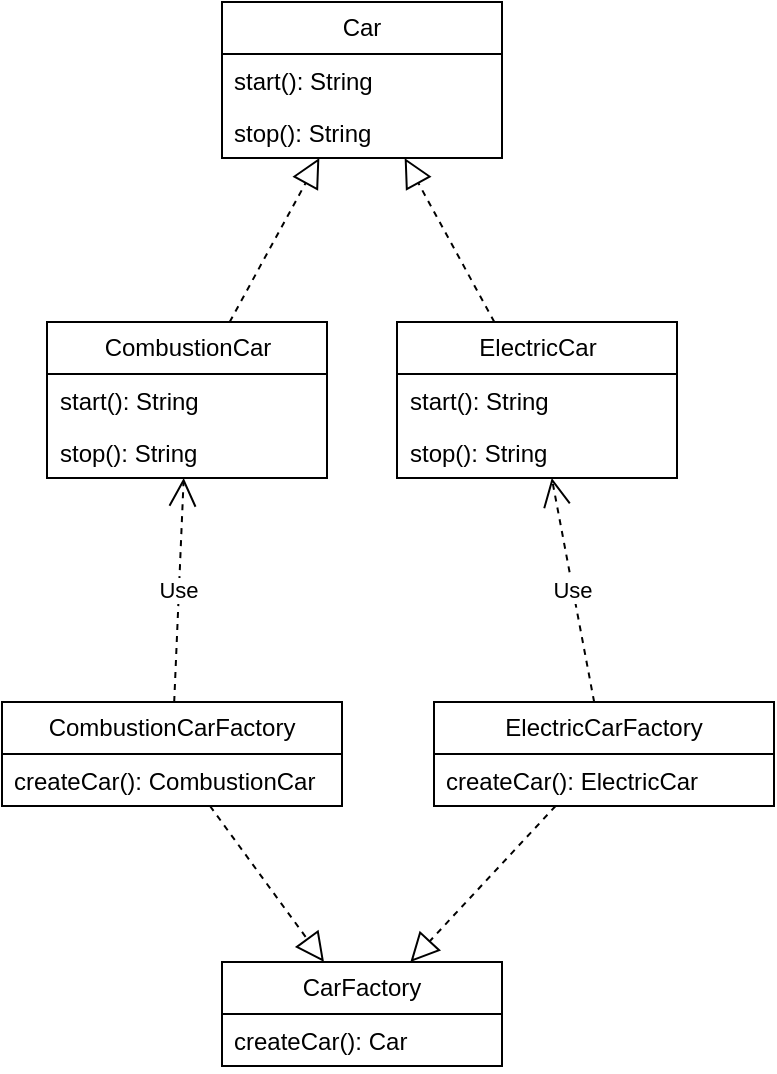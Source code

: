 <mxfile version="22.0.3" type="device">
  <diagram id="C5RBs43oDa-KdzZeNtuy" name="Page-1">
    <mxGraphModel dx="1432" dy="1820" grid="1" gridSize="10" guides="1" tooltips="1" connect="1" arrows="1" fold="1" page="1" pageScale="1" pageWidth="827" pageHeight="1169" math="0" shadow="0">
      <root>
        <mxCell id="WIyWlLk6GJQsqaUBKTNV-0" />
        <mxCell id="WIyWlLk6GJQsqaUBKTNV-1" parent="WIyWlLk6GJQsqaUBKTNV-0" />
        <mxCell id="11OZjqFT8bV48QJ1QOC0-0" value="Car" style="swimlane;fontStyle=0;childLayout=stackLayout;horizontal=1;startSize=26;fillColor=none;horizontalStack=0;resizeParent=1;resizeParentMax=0;resizeLast=0;collapsible=1;marginBottom=0;whiteSpace=wrap;html=1;" vertex="1" parent="WIyWlLk6GJQsqaUBKTNV-1">
          <mxGeometry x="360" y="360" width="140" height="78" as="geometry" />
        </mxCell>
        <mxCell id="11OZjqFT8bV48QJ1QOC0-1" value="start(): String" style="text;strokeColor=none;fillColor=none;align=left;verticalAlign=top;spacingLeft=4;spacingRight=4;overflow=hidden;rotatable=0;points=[[0,0.5],[1,0.5]];portConstraint=eastwest;whiteSpace=wrap;html=1;" vertex="1" parent="11OZjqFT8bV48QJ1QOC0-0">
          <mxGeometry y="26" width="140" height="26" as="geometry" />
        </mxCell>
        <mxCell id="11OZjqFT8bV48QJ1QOC0-2" value="stop(): String" style="text;strokeColor=none;fillColor=none;align=left;verticalAlign=top;spacingLeft=4;spacingRight=4;overflow=hidden;rotatable=0;points=[[0,0.5],[1,0.5]];portConstraint=eastwest;whiteSpace=wrap;html=1;" vertex="1" parent="11OZjqFT8bV48QJ1QOC0-0">
          <mxGeometry y="52" width="140" height="26" as="geometry" />
        </mxCell>
        <mxCell id="11OZjqFT8bV48QJ1QOC0-4" value="CarFactory" style="swimlane;fontStyle=0;childLayout=stackLayout;horizontal=1;startSize=26;fillColor=none;horizontalStack=0;resizeParent=1;resizeParentMax=0;resizeLast=0;collapsible=1;marginBottom=0;whiteSpace=wrap;html=1;" vertex="1" parent="WIyWlLk6GJQsqaUBKTNV-1">
          <mxGeometry x="360" y="840" width="140" height="52" as="geometry" />
        </mxCell>
        <mxCell id="11OZjqFT8bV48QJ1QOC0-6" value="createCar(): Car" style="text;strokeColor=none;fillColor=none;align=left;verticalAlign=top;spacingLeft=4;spacingRight=4;overflow=hidden;rotatable=0;points=[[0,0.5],[1,0.5]];portConstraint=eastwest;whiteSpace=wrap;html=1;" vertex="1" parent="11OZjqFT8bV48QJ1QOC0-4">
          <mxGeometry y="26" width="140" height="26" as="geometry" />
        </mxCell>
        <mxCell id="11OZjqFT8bV48QJ1QOC0-8" value="CombustionCar" style="swimlane;fontStyle=0;childLayout=stackLayout;horizontal=1;startSize=26;fillColor=none;horizontalStack=0;resizeParent=1;resizeParentMax=0;resizeLast=0;collapsible=1;marginBottom=0;whiteSpace=wrap;html=1;" vertex="1" parent="WIyWlLk6GJQsqaUBKTNV-1">
          <mxGeometry x="272.5" y="520" width="140" height="78" as="geometry" />
        </mxCell>
        <mxCell id="11OZjqFT8bV48QJ1QOC0-13" value="start(): String" style="text;strokeColor=none;fillColor=none;align=left;verticalAlign=top;spacingLeft=4;spacingRight=4;overflow=hidden;rotatable=0;points=[[0,0.5],[1,0.5]];portConstraint=eastwest;whiteSpace=wrap;html=1;" vertex="1" parent="11OZjqFT8bV48QJ1QOC0-8">
          <mxGeometry y="26" width="140" height="26" as="geometry" />
        </mxCell>
        <mxCell id="11OZjqFT8bV48QJ1QOC0-14" value="stop(): String" style="text;strokeColor=none;fillColor=none;align=left;verticalAlign=top;spacingLeft=4;spacingRight=4;overflow=hidden;rotatable=0;points=[[0,0.5],[1,0.5]];portConstraint=eastwest;whiteSpace=wrap;html=1;" vertex="1" parent="11OZjqFT8bV48QJ1QOC0-8">
          <mxGeometry y="52" width="140" height="26" as="geometry" />
        </mxCell>
        <mxCell id="11OZjqFT8bV48QJ1QOC0-15" value="ElectricCar" style="swimlane;fontStyle=0;childLayout=stackLayout;horizontal=1;startSize=26;fillColor=none;horizontalStack=0;resizeParent=1;resizeParentMax=0;resizeLast=0;collapsible=1;marginBottom=0;whiteSpace=wrap;html=1;" vertex="1" parent="WIyWlLk6GJQsqaUBKTNV-1">
          <mxGeometry x="447.5" y="520" width="140" height="78" as="geometry" />
        </mxCell>
        <mxCell id="11OZjqFT8bV48QJ1QOC0-16" value="start(): String" style="text;strokeColor=none;fillColor=none;align=left;verticalAlign=top;spacingLeft=4;spacingRight=4;overflow=hidden;rotatable=0;points=[[0,0.5],[1,0.5]];portConstraint=eastwest;whiteSpace=wrap;html=1;" vertex="1" parent="11OZjqFT8bV48QJ1QOC0-15">
          <mxGeometry y="26" width="140" height="26" as="geometry" />
        </mxCell>
        <mxCell id="11OZjqFT8bV48QJ1QOC0-17" value="stop(): String" style="text;strokeColor=none;fillColor=none;align=left;verticalAlign=top;spacingLeft=4;spacingRight=4;overflow=hidden;rotatable=0;points=[[0,0.5],[1,0.5]];portConstraint=eastwest;whiteSpace=wrap;html=1;" vertex="1" parent="11OZjqFT8bV48QJ1QOC0-15">
          <mxGeometry y="52" width="140" height="26" as="geometry" />
        </mxCell>
        <mxCell id="11OZjqFT8bV48QJ1QOC0-18" value="CombustionCarFactory" style="swimlane;fontStyle=0;childLayout=stackLayout;horizontal=1;startSize=26;fillColor=none;horizontalStack=0;resizeParent=1;resizeParentMax=0;resizeLast=0;collapsible=1;marginBottom=0;whiteSpace=wrap;html=1;" vertex="1" parent="WIyWlLk6GJQsqaUBKTNV-1">
          <mxGeometry x="250" y="710" width="170" height="52" as="geometry" />
        </mxCell>
        <mxCell id="11OZjqFT8bV48QJ1QOC0-22" value="createCar(): CombustionCar" style="text;strokeColor=none;fillColor=none;align=left;verticalAlign=top;spacingLeft=4;spacingRight=4;overflow=hidden;rotatable=0;points=[[0,0.5],[1,0.5]];portConstraint=eastwest;whiteSpace=wrap;html=1;" vertex="1" parent="11OZjqFT8bV48QJ1QOC0-18">
          <mxGeometry y="26" width="170" height="26" as="geometry" />
        </mxCell>
        <mxCell id="11OZjqFT8bV48QJ1QOC0-23" value="ElectricCarFactory" style="swimlane;fontStyle=0;childLayout=stackLayout;horizontal=1;startSize=26;fillColor=none;horizontalStack=0;resizeParent=1;resizeParentMax=0;resizeLast=0;collapsible=1;marginBottom=0;whiteSpace=wrap;html=1;" vertex="1" parent="WIyWlLk6GJQsqaUBKTNV-1">
          <mxGeometry x="466" y="710" width="170" height="52" as="geometry" />
        </mxCell>
        <mxCell id="11OZjqFT8bV48QJ1QOC0-24" value="createCar(): ElectricCar" style="text;strokeColor=none;fillColor=none;align=left;verticalAlign=top;spacingLeft=4;spacingRight=4;overflow=hidden;rotatable=0;points=[[0,0.5],[1,0.5]];portConstraint=eastwest;whiteSpace=wrap;html=1;" vertex="1" parent="11OZjqFT8bV48QJ1QOC0-23">
          <mxGeometry y="26" width="170" height="26" as="geometry" />
        </mxCell>
        <mxCell id="11OZjqFT8bV48QJ1QOC0-25" value="" style="endArrow=block;dashed=1;endFill=0;endSize=12;html=1;rounded=0;" edge="1" parent="WIyWlLk6GJQsqaUBKTNV-1" source="11OZjqFT8bV48QJ1QOC0-18" target="11OZjqFT8bV48QJ1QOC0-4">
          <mxGeometry width="160" relative="1" as="geometry">
            <mxPoint x="346" y="740" as="sourcePoint" />
            <mxPoint x="506" y="740" as="targetPoint" />
          </mxGeometry>
        </mxCell>
        <mxCell id="11OZjqFT8bV48QJ1QOC0-26" value="" style="endArrow=block;dashed=1;endFill=0;endSize=12;html=1;rounded=0;" edge="1" parent="WIyWlLk6GJQsqaUBKTNV-1" source="11OZjqFT8bV48QJ1QOC0-23" target="11OZjqFT8bV48QJ1QOC0-4">
          <mxGeometry width="160" relative="1" as="geometry">
            <mxPoint x="364" y="772" as="sourcePoint" />
            <mxPoint x="421" y="850" as="targetPoint" />
          </mxGeometry>
        </mxCell>
        <mxCell id="11OZjqFT8bV48QJ1QOC0-27" value="" style="endArrow=block;dashed=1;endFill=0;endSize=12;html=1;rounded=0;" edge="1" parent="WIyWlLk6GJQsqaUBKTNV-1" source="11OZjqFT8bV48QJ1QOC0-15" target="11OZjqFT8bV48QJ1QOC0-0">
          <mxGeometry width="160" relative="1" as="geometry">
            <mxPoint x="531.5" y="468" as="sourcePoint" />
            <mxPoint x="458.5" y="546" as="targetPoint" />
          </mxGeometry>
        </mxCell>
        <mxCell id="11OZjqFT8bV48QJ1QOC0-28" value="" style="endArrow=block;dashed=1;endFill=0;endSize=12;html=1;rounded=0;" edge="1" parent="WIyWlLk6GJQsqaUBKTNV-1" source="11OZjqFT8bV48QJ1QOC0-8" target="11OZjqFT8bV48QJ1QOC0-0">
          <mxGeometry width="160" relative="1" as="geometry">
            <mxPoint x="505.5" y="530" as="sourcePoint" />
            <mxPoint x="454.5" y="436" as="targetPoint" />
          </mxGeometry>
        </mxCell>
        <mxCell id="11OZjqFT8bV48QJ1QOC0-29" value="Use" style="endArrow=open;endSize=12;dashed=1;html=1;rounded=0;" edge="1" parent="WIyWlLk6GJQsqaUBKTNV-1" source="11OZjqFT8bV48QJ1QOC0-18" target="11OZjqFT8bV48QJ1QOC0-8">
          <mxGeometry width="160" relative="1" as="geometry">
            <mxPoint x="330" y="620" as="sourcePoint" />
            <mxPoint x="490" y="620" as="targetPoint" />
          </mxGeometry>
        </mxCell>
        <mxCell id="11OZjqFT8bV48QJ1QOC0-30" value="Use" style="endArrow=open;endSize=12;dashed=1;html=1;rounded=0;" edge="1" parent="WIyWlLk6GJQsqaUBKTNV-1" source="11OZjqFT8bV48QJ1QOC0-23" target="11OZjqFT8bV48QJ1QOC0-15">
          <mxGeometry width="160" relative="1" as="geometry">
            <mxPoint x="357" y="720" as="sourcePoint" />
            <mxPoint x="422" y="578" as="targetPoint" />
          </mxGeometry>
        </mxCell>
      </root>
    </mxGraphModel>
  </diagram>
</mxfile>
